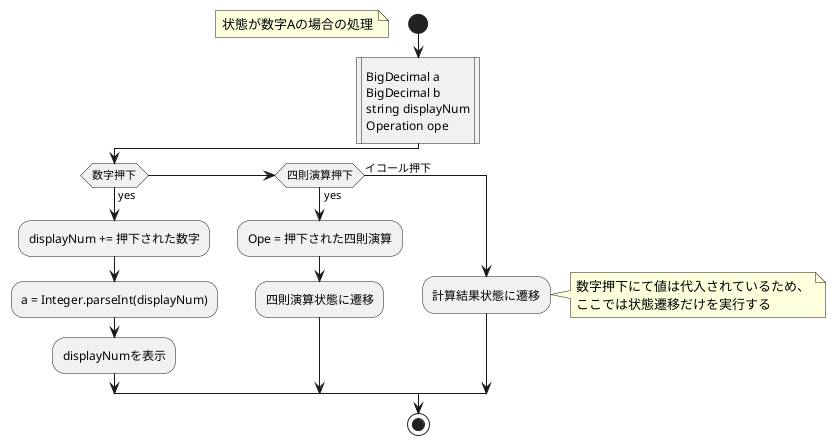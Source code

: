 @startuml
start
floating note left: 状態が数字Aの場合の処理
 :BigDecimal a
 BigDecimal b
 string displayNum
 Operation ope|
if (数字押下) then (yes)
  :displayNum += 押下された数字;
  :a = Integer.parseInt(displayNum);
  :displayNumを表示;
elseif (四則演算押下) then (yes)
  :Ope = 押下された四則演算;
  :四則演算状態に遷移;
else (イコール押下)
  :計算結果状態に遷移;
  note right
   数字押下にて値は代入されているため、
   ここでは状態遷移だけを実行する
  end note
endif
stop
@enduml